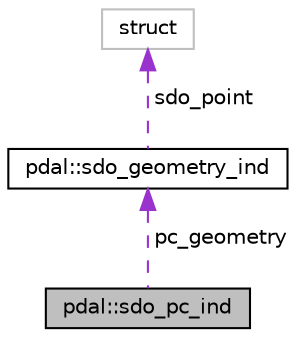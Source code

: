 digraph "pdal::sdo_pc_ind"
{
  edge [fontname="Helvetica",fontsize="10",labelfontname="Helvetica",labelfontsize="10"];
  node [fontname="Helvetica",fontsize="10",shape=record];
  Node1 [label="pdal::sdo_pc_ind",height=0.2,width=0.4,color="black", fillcolor="grey75", style="filled", fontcolor="black"];
  Node2 -> Node1 [dir="back",color="darkorchid3",fontsize="10",style="dashed",label=" pc_geometry" ,fontname="Helvetica"];
  Node2 [label="pdal::sdo_geometry_ind",height=0.2,width=0.4,color="black", fillcolor="white", style="filled",URL="$namespacepdal.html#structpdal_1_1sdo__geometry__ind"];
  Node3 -> Node2 [dir="back",color="darkorchid3",fontsize="10",style="dashed",label=" sdo_point" ,fontname="Helvetica"];
  Node3 [label="struct",height=0.2,width=0.4,color="grey75", fillcolor="white", style="filled"];
}
